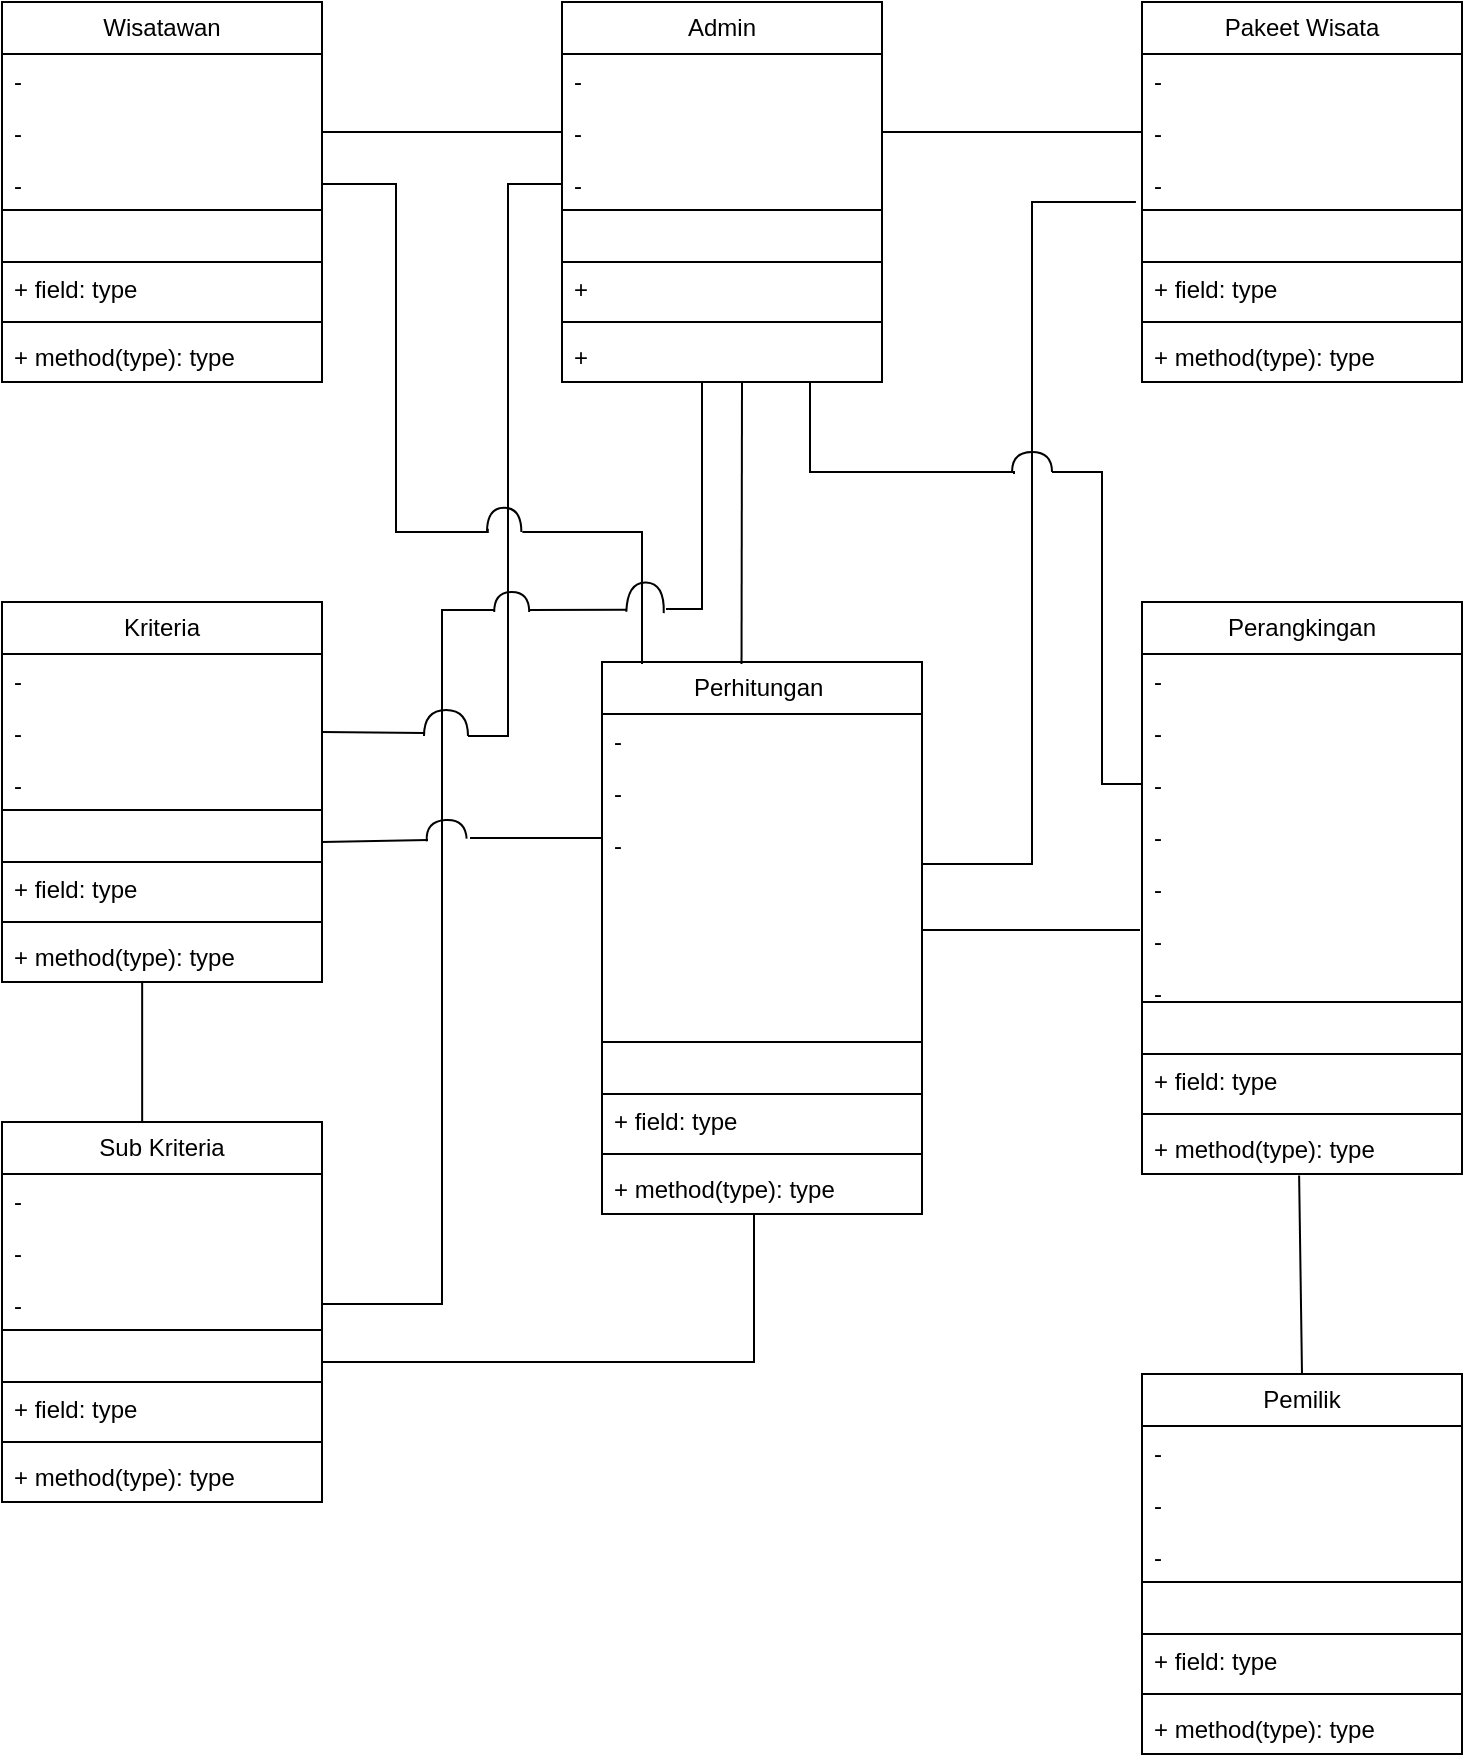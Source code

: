 <mxfile version="24.2.1" type="github">
  <diagram name="Halaman-1" id="COJZ1C6PaxnJSr1SIZYC">
    <mxGraphModel dx="880" dy="472" grid="1" gridSize="10" guides="1" tooltips="1" connect="1" arrows="1" fold="1" page="1" pageScale="1" pageWidth="827" pageHeight="1169" math="0" shadow="0">
      <root>
        <mxCell id="0" />
        <mxCell id="1" parent="0" />
        <mxCell id="jJOJ6vJoFz5dyqB57Cdo-1" value="Wisatawan" style="swimlane;fontStyle=0;childLayout=stackLayout;horizontal=1;startSize=26;fillColor=none;horizontalStack=0;resizeParent=1;resizeParentMax=0;resizeLast=0;collapsible=1;marginBottom=0;whiteSpace=wrap;html=1;" parent="1" vertex="1">
          <mxGeometry x="20" y="120" width="160" height="104" as="geometry" />
        </mxCell>
        <mxCell id="jJOJ6vJoFz5dyqB57Cdo-2" value="-&amp;nbsp;" style="text;strokeColor=none;fillColor=none;align=left;verticalAlign=top;spacingLeft=4;spacingRight=4;overflow=hidden;rotatable=0;points=[[0,0.5],[1,0.5]];portConstraint=eastwest;whiteSpace=wrap;html=1;" parent="jJOJ6vJoFz5dyqB57Cdo-1" vertex="1">
          <mxGeometry y="26" width="160" height="26" as="geometry" />
        </mxCell>
        <mxCell id="jJOJ6vJoFz5dyqB57Cdo-3" value="-" style="text;strokeColor=none;fillColor=none;align=left;verticalAlign=top;spacingLeft=4;spacingRight=4;overflow=hidden;rotatable=0;points=[[0,0.5],[1,0.5]];portConstraint=eastwest;whiteSpace=wrap;html=1;" parent="jJOJ6vJoFz5dyqB57Cdo-1" vertex="1">
          <mxGeometry y="52" width="160" height="26" as="geometry" />
        </mxCell>
        <mxCell id="jJOJ6vJoFz5dyqB57Cdo-4" value="-" style="text;strokeColor=none;fillColor=none;align=left;verticalAlign=top;spacingLeft=4;spacingRight=4;overflow=hidden;rotatable=0;points=[[0,0.5],[1,0.5]];portConstraint=eastwest;whiteSpace=wrap;html=1;" parent="jJOJ6vJoFz5dyqB57Cdo-1" vertex="1">
          <mxGeometry y="78" width="160" height="26" as="geometry" />
        </mxCell>
        <mxCell id="jJOJ6vJoFz5dyqB57Cdo-9" value="" style="swimlane;fontStyle=1;align=center;verticalAlign=top;childLayout=stackLayout;horizontal=1;startSize=26;horizontalStack=0;resizeParent=1;resizeParentMax=0;resizeLast=0;collapsible=1;marginBottom=0;whiteSpace=wrap;html=1;" parent="1" vertex="1">
          <mxGeometry x="20" y="224" width="160" height="86" as="geometry" />
        </mxCell>
        <mxCell id="jJOJ6vJoFz5dyqB57Cdo-10" value="+ field: type" style="text;strokeColor=none;fillColor=none;align=left;verticalAlign=top;spacingLeft=4;spacingRight=4;overflow=hidden;rotatable=0;points=[[0,0.5],[1,0.5]];portConstraint=eastwest;whiteSpace=wrap;html=1;" parent="jJOJ6vJoFz5dyqB57Cdo-9" vertex="1">
          <mxGeometry y="26" width="160" height="26" as="geometry" />
        </mxCell>
        <mxCell id="jJOJ6vJoFz5dyqB57Cdo-11" value="" style="line;strokeWidth=1;fillColor=none;align=left;verticalAlign=middle;spacingTop=-1;spacingLeft=3;spacingRight=3;rotatable=0;labelPosition=right;points=[];portConstraint=eastwest;strokeColor=inherit;" parent="jJOJ6vJoFz5dyqB57Cdo-9" vertex="1">
          <mxGeometry y="52" width="160" height="8" as="geometry" />
        </mxCell>
        <mxCell id="jJOJ6vJoFz5dyqB57Cdo-12" value="+ method(type): type" style="text;strokeColor=none;fillColor=none;align=left;verticalAlign=top;spacingLeft=4;spacingRight=4;overflow=hidden;rotatable=0;points=[[0,0.5],[1,0.5]];portConstraint=eastwest;whiteSpace=wrap;html=1;" parent="jJOJ6vJoFz5dyqB57Cdo-9" vertex="1">
          <mxGeometry y="60" width="160" height="26" as="geometry" />
        </mxCell>
        <mxCell id="jJOJ6vJoFz5dyqB57Cdo-14" value="Admin" style="swimlane;fontStyle=0;childLayout=stackLayout;horizontal=1;startSize=26;fillColor=none;horizontalStack=0;resizeParent=1;resizeParentMax=0;resizeLast=0;collapsible=1;marginBottom=0;whiteSpace=wrap;html=1;" parent="1" vertex="1">
          <mxGeometry x="300" y="120" width="160" height="104" as="geometry" />
        </mxCell>
        <mxCell id="jJOJ6vJoFz5dyqB57Cdo-15" value="-&amp;nbsp;" style="text;strokeColor=none;fillColor=none;align=left;verticalAlign=top;spacingLeft=4;spacingRight=4;overflow=hidden;rotatable=0;points=[[0,0.5],[1,0.5]];portConstraint=eastwest;whiteSpace=wrap;html=1;" parent="jJOJ6vJoFz5dyqB57Cdo-14" vertex="1">
          <mxGeometry y="26" width="160" height="26" as="geometry" />
        </mxCell>
        <mxCell id="jJOJ6vJoFz5dyqB57Cdo-16" value="-" style="text;strokeColor=none;fillColor=none;align=left;verticalAlign=top;spacingLeft=4;spacingRight=4;overflow=hidden;rotatable=0;points=[[0,0.5],[1,0.5]];portConstraint=eastwest;whiteSpace=wrap;html=1;" parent="jJOJ6vJoFz5dyqB57Cdo-14" vertex="1">
          <mxGeometry y="52" width="160" height="26" as="geometry" />
        </mxCell>
        <mxCell id="jJOJ6vJoFz5dyqB57Cdo-17" value="-" style="text;strokeColor=none;fillColor=none;align=left;verticalAlign=top;spacingLeft=4;spacingRight=4;overflow=hidden;rotatable=0;points=[[0,0.5],[1,0.5]];portConstraint=eastwest;whiteSpace=wrap;html=1;" parent="jJOJ6vJoFz5dyqB57Cdo-14" vertex="1">
          <mxGeometry y="78" width="160" height="26" as="geometry" />
        </mxCell>
        <mxCell id="jJOJ6vJoFz5dyqB57Cdo-18" value="" style="swimlane;fontStyle=1;align=center;verticalAlign=top;childLayout=stackLayout;horizontal=1;startSize=26;horizontalStack=0;resizeParent=1;resizeParentMax=0;resizeLast=0;collapsible=1;marginBottom=0;whiteSpace=wrap;html=1;" parent="1" vertex="1">
          <mxGeometry x="300" y="224" width="160" height="86" as="geometry" />
        </mxCell>
        <mxCell id="jJOJ6vJoFz5dyqB57Cdo-19" value="+&amp;nbsp;" style="text;strokeColor=none;fillColor=none;align=left;verticalAlign=top;spacingLeft=4;spacingRight=4;overflow=hidden;rotatable=0;points=[[0,0.5],[1,0.5]];portConstraint=eastwest;whiteSpace=wrap;html=1;" parent="jJOJ6vJoFz5dyqB57Cdo-18" vertex="1">
          <mxGeometry y="26" width="160" height="26" as="geometry" />
        </mxCell>
        <mxCell id="jJOJ6vJoFz5dyqB57Cdo-20" value="" style="line;strokeWidth=1;fillColor=none;align=left;verticalAlign=middle;spacingTop=-1;spacingLeft=3;spacingRight=3;rotatable=0;labelPosition=right;points=[];portConstraint=eastwest;strokeColor=inherit;" parent="jJOJ6vJoFz5dyqB57Cdo-18" vertex="1">
          <mxGeometry y="52" width="160" height="8" as="geometry" />
        </mxCell>
        <mxCell id="jJOJ6vJoFz5dyqB57Cdo-21" value="+&amp;nbsp;" style="text;strokeColor=none;fillColor=none;align=left;verticalAlign=top;spacingLeft=4;spacingRight=4;overflow=hidden;rotatable=0;points=[[0,0.5],[1,0.5]];portConstraint=eastwest;whiteSpace=wrap;html=1;" parent="jJOJ6vJoFz5dyqB57Cdo-18" vertex="1">
          <mxGeometry y="60" width="160" height="26" as="geometry" />
        </mxCell>
        <mxCell id="jJOJ6vJoFz5dyqB57Cdo-22" value="" style="endArrow=none;html=1;rounded=0;exitX=1;exitY=0.5;exitDx=0;exitDy=0;entryX=0;entryY=0.5;entryDx=0;entryDy=0;" parent="1" source="jJOJ6vJoFz5dyqB57Cdo-3" target="jJOJ6vJoFz5dyqB57Cdo-16" edge="1">
          <mxGeometry width="50" height="50" relative="1" as="geometry">
            <mxPoint x="390" y="270" as="sourcePoint" />
            <mxPoint x="440" y="220" as="targetPoint" />
          </mxGeometry>
        </mxCell>
        <mxCell id="jJOJ6vJoFz5dyqB57Cdo-23" value="Pakeet Wisata" style="swimlane;fontStyle=0;childLayout=stackLayout;horizontal=1;startSize=26;fillColor=none;horizontalStack=0;resizeParent=1;resizeParentMax=0;resizeLast=0;collapsible=1;marginBottom=0;whiteSpace=wrap;html=1;" parent="1" vertex="1">
          <mxGeometry x="590" y="120" width="160" height="104" as="geometry" />
        </mxCell>
        <mxCell id="jJOJ6vJoFz5dyqB57Cdo-24" value="-&amp;nbsp;" style="text;strokeColor=none;fillColor=none;align=left;verticalAlign=top;spacingLeft=4;spacingRight=4;overflow=hidden;rotatable=0;points=[[0,0.5],[1,0.5]];portConstraint=eastwest;whiteSpace=wrap;html=1;" parent="jJOJ6vJoFz5dyqB57Cdo-23" vertex="1">
          <mxGeometry y="26" width="160" height="26" as="geometry" />
        </mxCell>
        <mxCell id="jJOJ6vJoFz5dyqB57Cdo-25" value="-" style="text;strokeColor=none;fillColor=none;align=left;verticalAlign=top;spacingLeft=4;spacingRight=4;overflow=hidden;rotatable=0;points=[[0,0.5],[1,0.5]];portConstraint=eastwest;whiteSpace=wrap;html=1;" parent="jJOJ6vJoFz5dyqB57Cdo-23" vertex="1">
          <mxGeometry y="52" width="160" height="26" as="geometry" />
        </mxCell>
        <mxCell id="jJOJ6vJoFz5dyqB57Cdo-26" value="-" style="text;strokeColor=none;fillColor=none;align=left;verticalAlign=top;spacingLeft=4;spacingRight=4;overflow=hidden;rotatable=0;points=[[0,0.5],[1,0.5]];portConstraint=eastwest;whiteSpace=wrap;html=1;" parent="jJOJ6vJoFz5dyqB57Cdo-23" vertex="1">
          <mxGeometry y="78" width="160" height="26" as="geometry" />
        </mxCell>
        <mxCell id="jJOJ6vJoFz5dyqB57Cdo-28" value="" style="swimlane;fontStyle=1;align=center;verticalAlign=top;childLayout=stackLayout;horizontal=1;startSize=26;horizontalStack=0;resizeParent=1;resizeParentMax=0;resizeLast=0;collapsible=1;marginBottom=0;whiteSpace=wrap;html=1;" parent="1" vertex="1">
          <mxGeometry x="590" y="224" width="160" height="86" as="geometry" />
        </mxCell>
        <mxCell id="jJOJ6vJoFz5dyqB57Cdo-29" value="+ field: type" style="text;strokeColor=none;fillColor=none;align=left;verticalAlign=top;spacingLeft=4;spacingRight=4;overflow=hidden;rotatable=0;points=[[0,0.5],[1,0.5]];portConstraint=eastwest;whiteSpace=wrap;html=1;" parent="jJOJ6vJoFz5dyqB57Cdo-28" vertex="1">
          <mxGeometry y="26" width="160" height="26" as="geometry" />
        </mxCell>
        <mxCell id="jJOJ6vJoFz5dyqB57Cdo-30" value="" style="line;strokeWidth=1;fillColor=none;align=left;verticalAlign=middle;spacingTop=-1;spacingLeft=3;spacingRight=3;rotatable=0;labelPosition=right;points=[];portConstraint=eastwest;strokeColor=inherit;" parent="jJOJ6vJoFz5dyqB57Cdo-28" vertex="1">
          <mxGeometry y="52" width="160" height="8" as="geometry" />
        </mxCell>
        <mxCell id="jJOJ6vJoFz5dyqB57Cdo-31" value="+ method(type): type" style="text;strokeColor=none;fillColor=none;align=left;verticalAlign=top;spacingLeft=4;spacingRight=4;overflow=hidden;rotatable=0;points=[[0,0.5],[1,0.5]];portConstraint=eastwest;whiteSpace=wrap;html=1;" parent="jJOJ6vJoFz5dyqB57Cdo-28" vertex="1">
          <mxGeometry y="60" width="160" height="26" as="geometry" />
        </mxCell>
        <mxCell id="jJOJ6vJoFz5dyqB57Cdo-33" value="" style="endArrow=none;html=1;rounded=0;exitX=1;exitY=0.5;exitDx=0;exitDy=0;entryX=0;entryY=0.5;entryDx=0;entryDy=0;" parent="1" source="jJOJ6vJoFz5dyqB57Cdo-16" target="jJOJ6vJoFz5dyqB57Cdo-25" edge="1">
          <mxGeometry width="50" height="50" relative="1" as="geometry">
            <mxPoint x="190" y="195" as="sourcePoint" />
            <mxPoint x="280" y="195" as="targetPoint" />
          </mxGeometry>
        </mxCell>
        <mxCell id="jJOJ6vJoFz5dyqB57Cdo-34" value="Perangkingan" style="swimlane;fontStyle=0;childLayout=stackLayout;horizontal=1;startSize=26;fillColor=none;horizontalStack=0;resizeParent=1;resizeParentMax=0;resizeLast=0;collapsible=1;marginBottom=0;whiteSpace=wrap;html=1;" parent="1" vertex="1">
          <mxGeometry x="590" y="420" width="160" height="208" as="geometry" />
        </mxCell>
        <mxCell id="jJOJ6vJoFz5dyqB57Cdo-35" value="-&amp;nbsp;" style="text;strokeColor=none;fillColor=none;align=left;verticalAlign=top;spacingLeft=4;spacingRight=4;overflow=hidden;rotatable=0;points=[[0,0.5],[1,0.5]];portConstraint=eastwest;whiteSpace=wrap;html=1;" parent="jJOJ6vJoFz5dyqB57Cdo-34" vertex="1">
          <mxGeometry y="26" width="160" height="26" as="geometry" />
        </mxCell>
        <mxCell id="jJOJ6vJoFz5dyqB57Cdo-36" value="-" style="text;strokeColor=none;fillColor=none;align=left;verticalAlign=top;spacingLeft=4;spacingRight=4;overflow=hidden;rotatable=0;points=[[0,0.5],[1,0.5]];portConstraint=eastwest;whiteSpace=wrap;html=1;" parent="jJOJ6vJoFz5dyqB57Cdo-34" vertex="1">
          <mxGeometry y="52" width="160" height="26" as="geometry" />
        </mxCell>
        <mxCell id="jJOJ6vJoFz5dyqB57Cdo-96" value="-" style="text;strokeColor=none;fillColor=none;align=left;verticalAlign=top;spacingLeft=4;spacingRight=4;overflow=hidden;rotatable=0;points=[[0,0.5],[1,0.5]];portConstraint=eastwest;whiteSpace=wrap;html=1;" parent="jJOJ6vJoFz5dyqB57Cdo-34" vertex="1">
          <mxGeometry y="78" width="160" height="26" as="geometry" />
        </mxCell>
        <mxCell id="jJOJ6vJoFz5dyqB57Cdo-98" value="-" style="text;strokeColor=none;fillColor=none;align=left;verticalAlign=top;spacingLeft=4;spacingRight=4;overflow=hidden;rotatable=0;points=[[0,0.5],[1,0.5]];portConstraint=eastwest;whiteSpace=wrap;html=1;" parent="jJOJ6vJoFz5dyqB57Cdo-34" vertex="1">
          <mxGeometry y="104" width="160" height="26" as="geometry" />
        </mxCell>
        <mxCell id="jJOJ6vJoFz5dyqB57Cdo-99" value="-" style="text;strokeColor=none;fillColor=none;align=left;verticalAlign=top;spacingLeft=4;spacingRight=4;overflow=hidden;rotatable=0;points=[[0,0.5],[1,0.5]];portConstraint=eastwest;whiteSpace=wrap;html=1;" parent="jJOJ6vJoFz5dyqB57Cdo-34" vertex="1">
          <mxGeometry y="130" width="160" height="26" as="geometry" />
        </mxCell>
        <mxCell id="jJOJ6vJoFz5dyqB57Cdo-100" value="-" style="text;strokeColor=none;fillColor=none;align=left;verticalAlign=top;spacingLeft=4;spacingRight=4;overflow=hidden;rotatable=0;points=[[0,0.5],[1,0.5]];portConstraint=eastwest;whiteSpace=wrap;html=1;" parent="jJOJ6vJoFz5dyqB57Cdo-34" vertex="1">
          <mxGeometry y="156" width="160" height="26" as="geometry" />
        </mxCell>
        <mxCell id="jJOJ6vJoFz5dyqB57Cdo-37" value="-" style="text;strokeColor=none;fillColor=none;align=left;verticalAlign=top;spacingLeft=4;spacingRight=4;overflow=hidden;rotatable=0;points=[[0,0.5],[1,0.5]];portConstraint=eastwest;whiteSpace=wrap;html=1;" parent="jJOJ6vJoFz5dyqB57Cdo-34" vertex="1">
          <mxGeometry y="182" width="160" height="26" as="geometry" />
        </mxCell>
        <mxCell id="jJOJ6vJoFz5dyqB57Cdo-38" value="" style="swimlane;fontStyle=1;align=center;verticalAlign=top;childLayout=stackLayout;horizontal=1;startSize=26;horizontalStack=0;resizeParent=1;resizeParentMax=0;resizeLast=0;collapsible=1;marginBottom=0;whiteSpace=wrap;html=1;" parent="1" vertex="1">
          <mxGeometry x="590" y="620" width="160" height="86" as="geometry" />
        </mxCell>
        <mxCell id="jJOJ6vJoFz5dyqB57Cdo-39" value="+ field: type" style="text;strokeColor=none;fillColor=none;align=left;verticalAlign=top;spacingLeft=4;spacingRight=4;overflow=hidden;rotatable=0;points=[[0,0.5],[1,0.5]];portConstraint=eastwest;whiteSpace=wrap;html=1;" parent="jJOJ6vJoFz5dyqB57Cdo-38" vertex="1">
          <mxGeometry y="26" width="160" height="26" as="geometry" />
        </mxCell>
        <mxCell id="jJOJ6vJoFz5dyqB57Cdo-40" value="" style="line;strokeWidth=1;fillColor=none;align=left;verticalAlign=middle;spacingTop=-1;spacingLeft=3;spacingRight=3;rotatable=0;labelPosition=right;points=[];portConstraint=eastwest;strokeColor=inherit;" parent="jJOJ6vJoFz5dyqB57Cdo-38" vertex="1">
          <mxGeometry y="52" width="160" height="8" as="geometry" />
        </mxCell>
        <mxCell id="jJOJ6vJoFz5dyqB57Cdo-41" value="+ method(type): type" style="text;strokeColor=none;fillColor=none;align=left;verticalAlign=top;spacingLeft=4;spacingRight=4;overflow=hidden;rotatable=0;points=[[0,0.5],[1,0.5]];portConstraint=eastwest;whiteSpace=wrap;html=1;" parent="jJOJ6vJoFz5dyqB57Cdo-38" vertex="1">
          <mxGeometry y="60" width="160" height="26" as="geometry" />
        </mxCell>
        <mxCell id="jJOJ6vJoFz5dyqB57Cdo-42" value="Pemilik" style="swimlane;fontStyle=0;childLayout=stackLayout;horizontal=1;startSize=26;fillColor=none;horizontalStack=0;resizeParent=1;resizeParentMax=0;resizeLast=0;collapsible=1;marginBottom=0;whiteSpace=wrap;html=1;" parent="1" vertex="1">
          <mxGeometry x="590" y="806" width="160" height="104" as="geometry" />
        </mxCell>
        <mxCell id="jJOJ6vJoFz5dyqB57Cdo-43" value="-&amp;nbsp;" style="text;strokeColor=none;fillColor=none;align=left;verticalAlign=top;spacingLeft=4;spacingRight=4;overflow=hidden;rotatable=0;points=[[0,0.5],[1,0.5]];portConstraint=eastwest;whiteSpace=wrap;html=1;" parent="jJOJ6vJoFz5dyqB57Cdo-42" vertex="1">
          <mxGeometry y="26" width="160" height="26" as="geometry" />
        </mxCell>
        <mxCell id="jJOJ6vJoFz5dyqB57Cdo-44" value="-" style="text;strokeColor=none;fillColor=none;align=left;verticalAlign=top;spacingLeft=4;spacingRight=4;overflow=hidden;rotatable=0;points=[[0,0.5],[1,0.5]];portConstraint=eastwest;whiteSpace=wrap;html=1;" parent="jJOJ6vJoFz5dyqB57Cdo-42" vertex="1">
          <mxGeometry y="52" width="160" height="26" as="geometry" />
        </mxCell>
        <mxCell id="jJOJ6vJoFz5dyqB57Cdo-45" value="-" style="text;strokeColor=none;fillColor=none;align=left;verticalAlign=top;spacingLeft=4;spacingRight=4;overflow=hidden;rotatable=0;points=[[0,0.5],[1,0.5]];portConstraint=eastwest;whiteSpace=wrap;html=1;" parent="jJOJ6vJoFz5dyqB57Cdo-42" vertex="1">
          <mxGeometry y="78" width="160" height="26" as="geometry" />
        </mxCell>
        <mxCell id="jJOJ6vJoFz5dyqB57Cdo-46" value="" style="swimlane;fontStyle=1;align=center;verticalAlign=top;childLayout=stackLayout;horizontal=1;startSize=26;horizontalStack=0;resizeParent=1;resizeParentMax=0;resizeLast=0;collapsible=1;marginBottom=0;whiteSpace=wrap;html=1;" parent="1" vertex="1">
          <mxGeometry x="590" y="910" width="160" height="86" as="geometry" />
        </mxCell>
        <mxCell id="jJOJ6vJoFz5dyqB57Cdo-47" value="+ field: type" style="text;strokeColor=none;fillColor=none;align=left;verticalAlign=top;spacingLeft=4;spacingRight=4;overflow=hidden;rotatable=0;points=[[0,0.5],[1,0.5]];portConstraint=eastwest;whiteSpace=wrap;html=1;" parent="jJOJ6vJoFz5dyqB57Cdo-46" vertex="1">
          <mxGeometry y="26" width="160" height="26" as="geometry" />
        </mxCell>
        <mxCell id="jJOJ6vJoFz5dyqB57Cdo-48" value="" style="line;strokeWidth=1;fillColor=none;align=left;verticalAlign=middle;spacingTop=-1;spacingLeft=3;spacingRight=3;rotatable=0;labelPosition=right;points=[];portConstraint=eastwest;strokeColor=inherit;" parent="jJOJ6vJoFz5dyqB57Cdo-46" vertex="1">
          <mxGeometry y="52" width="160" height="8" as="geometry" />
        </mxCell>
        <mxCell id="jJOJ6vJoFz5dyqB57Cdo-49" value="+ method(type): type" style="text;strokeColor=none;fillColor=none;align=left;verticalAlign=top;spacingLeft=4;spacingRight=4;overflow=hidden;rotatable=0;points=[[0,0.5],[1,0.5]];portConstraint=eastwest;whiteSpace=wrap;html=1;" parent="jJOJ6vJoFz5dyqB57Cdo-46" vertex="1">
          <mxGeometry y="60" width="160" height="26" as="geometry" />
        </mxCell>
        <mxCell id="jJOJ6vJoFz5dyqB57Cdo-51" value="" style="endArrow=none;html=1;rounded=0;exitX=0.5;exitY=0;exitDx=0;exitDy=0;entryX=0.491;entryY=1.029;entryDx=0;entryDy=0;entryPerimeter=0;" parent="1" source="jJOJ6vJoFz5dyqB57Cdo-42" target="jJOJ6vJoFz5dyqB57Cdo-41" edge="1">
          <mxGeometry width="50" height="50" relative="1" as="geometry">
            <mxPoint x="390" y="700" as="sourcePoint" />
            <mxPoint x="670" y="670" as="targetPoint" />
          </mxGeometry>
        </mxCell>
        <mxCell id="jJOJ6vJoFz5dyqB57Cdo-52" value="Kriteria" style="swimlane;fontStyle=0;childLayout=stackLayout;horizontal=1;startSize=26;fillColor=none;horizontalStack=0;resizeParent=1;resizeParentMax=0;resizeLast=0;collapsible=1;marginBottom=0;whiteSpace=wrap;html=1;" parent="1" vertex="1">
          <mxGeometry x="20" y="420" width="160" height="104" as="geometry" />
        </mxCell>
        <mxCell id="jJOJ6vJoFz5dyqB57Cdo-53" value="-&amp;nbsp;" style="text;strokeColor=none;fillColor=none;align=left;verticalAlign=top;spacingLeft=4;spacingRight=4;overflow=hidden;rotatable=0;points=[[0,0.5],[1,0.5]];portConstraint=eastwest;whiteSpace=wrap;html=1;" parent="jJOJ6vJoFz5dyqB57Cdo-52" vertex="1">
          <mxGeometry y="26" width="160" height="26" as="geometry" />
        </mxCell>
        <mxCell id="jJOJ6vJoFz5dyqB57Cdo-54" value="-" style="text;strokeColor=none;fillColor=none;align=left;verticalAlign=top;spacingLeft=4;spacingRight=4;overflow=hidden;rotatable=0;points=[[0,0.5],[1,0.5]];portConstraint=eastwest;whiteSpace=wrap;html=1;" parent="jJOJ6vJoFz5dyqB57Cdo-52" vertex="1">
          <mxGeometry y="52" width="160" height="26" as="geometry" />
        </mxCell>
        <mxCell id="jJOJ6vJoFz5dyqB57Cdo-55" value="-" style="text;strokeColor=none;fillColor=none;align=left;verticalAlign=top;spacingLeft=4;spacingRight=4;overflow=hidden;rotatable=0;points=[[0,0.5],[1,0.5]];portConstraint=eastwest;whiteSpace=wrap;html=1;" parent="jJOJ6vJoFz5dyqB57Cdo-52" vertex="1">
          <mxGeometry y="78" width="160" height="26" as="geometry" />
        </mxCell>
        <mxCell id="jJOJ6vJoFz5dyqB57Cdo-56" value="" style="swimlane;fontStyle=1;align=center;verticalAlign=top;childLayout=stackLayout;horizontal=1;startSize=26;horizontalStack=0;resizeParent=1;resizeParentMax=0;resizeLast=0;collapsible=1;marginBottom=0;whiteSpace=wrap;html=1;" parent="1" vertex="1">
          <mxGeometry x="20" y="524" width="160" height="86" as="geometry" />
        </mxCell>
        <mxCell id="jJOJ6vJoFz5dyqB57Cdo-57" value="+ field: type" style="text;strokeColor=none;fillColor=none;align=left;verticalAlign=top;spacingLeft=4;spacingRight=4;overflow=hidden;rotatable=0;points=[[0,0.5],[1,0.5]];portConstraint=eastwest;whiteSpace=wrap;html=1;" parent="jJOJ6vJoFz5dyqB57Cdo-56" vertex="1">
          <mxGeometry y="26" width="160" height="26" as="geometry" />
        </mxCell>
        <mxCell id="jJOJ6vJoFz5dyqB57Cdo-58" value="" style="line;strokeWidth=1;fillColor=none;align=left;verticalAlign=middle;spacingTop=-1;spacingLeft=3;spacingRight=3;rotatable=0;labelPosition=right;points=[];portConstraint=eastwest;strokeColor=inherit;" parent="jJOJ6vJoFz5dyqB57Cdo-56" vertex="1">
          <mxGeometry y="52" width="160" height="8" as="geometry" />
        </mxCell>
        <mxCell id="jJOJ6vJoFz5dyqB57Cdo-59" value="+ method(type): type" style="text;strokeColor=none;fillColor=none;align=left;verticalAlign=top;spacingLeft=4;spacingRight=4;overflow=hidden;rotatable=0;points=[[0,0.5],[1,0.5]];portConstraint=eastwest;whiteSpace=wrap;html=1;" parent="jJOJ6vJoFz5dyqB57Cdo-56" vertex="1">
          <mxGeometry y="60" width="160" height="26" as="geometry" />
        </mxCell>
        <mxCell id="jJOJ6vJoFz5dyqB57Cdo-61" value="Sub Kriteria" style="swimlane;fontStyle=0;childLayout=stackLayout;horizontal=1;startSize=26;fillColor=none;horizontalStack=0;resizeParent=1;resizeParentMax=0;resizeLast=0;collapsible=1;marginBottom=0;whiteSpace=wrap;html=1;" parent="1" vertex="1">
          <mxGeometry x="20" y="680" width="160" height="104" as="geometry" />
        </mxCell>
        <mxCell id="jJOJ6vJoFz5dyqB57Cdo-62" value="-&amp;nbsp;" style="text;strokeColor=none;fillColor=none;align=left;verticalAlign=top;spacingLeft=4;spacingRight=4;overflow=hidden;rotatable=0;points=[[0,0.5],[1,0.5]];portConstraint=eastwest;whiteSpace=wrap;html=1;" parent="jJOJ6vJoFz5dyqB57Cdo-61" vertex="1">
          <mxGeometry y="26" width="160" height="26" as="geometry" />
        </mxCell>
        <mxCell id="jJOJ6vJoFz5dyqB57Cdo-63" value="-" style="text;strokeColor=none;fillColor=none;align=left;verticalAlign=top;spacingLeft=4;spacingRight=4;overflow=hidden;rotatable=0;points=[[0,0.5],[1,0.5]];portConstraint=eastwest;whiteSpace=wrap;html=1;" parent="jJOJ6vJoFz5dyqB57Cdo-61" vertex="1">
          <mxGeometry y="52" width="160" height="26" as="geometry" />
        </mxCell>
        <mxCell id="jJOJ6vJoFz5dyqB57Cdo-64" value="-" style="text;strokeColor=none;fillColor=none;align=left;verticalAlign=top;spacingLeft=4;spacingRight=4;overflow=hidden;rotatable=0;points=[[0,0.5],[1,0.5]];portConstraint=eastwest;whiteSpace=wrap;html=1;" parent="jJOJ6vJoFz5dyqB57Cdo-61" vertex="1">
          <mxGeometry y="78" width="160" height="26" as="geometry" />
        </mxCell>
        <mxCell id="jJOJ6vJoFz5dyqB57Cdo-65" value="" style="swimlane;fontStyle=1;align=center;verticalAlign=top;childLayout=stackLayout;horizontal=1;startSize=26;horizontalStack=0;resizeParent=1;resizeParentMax=0;resizeLast=0;collapsible=1;marginBottom=0;whiteSpace=wrap;html=1;" parent="1" vertex="1">
          <mxGeometry x="20" y="784" width="160" height="86" as="geometry" />
        </mxCell>
        <mxCell id="jJOJ6vJoFz5dyqB57Cdo-66" value="+ field: type" style="text;strokeColor=none;fillColor=none;align=left;verticalAlign=top;spacingLeft=4;spacingRight=4;overflow=hidden;rotatable=0;points=[[0,0.5],[1,0.5]];portConstraint=eastwest;whiteSpace=wrap;html=1;" parent="jJOJ6vJoFz5dyqB57Cdo-65" vertex="1">
          <mxGeometry y="26" width="160" height="26" as="geometry" />
        </mxCell>
        <mxCell id="jJOJ6vJoFz5dyqB57Cdo-67" value="" style="line;strokeWidth=1;fillColor=none;align=left;verticalAlign=middle;spacingTop=-1;spacingLeft=3;spacingRight=3;rotatable=0;labelPosition=right;points=[];portConstraint=eastwest;strokeColor=inherit;" parent="jJOJ6vJoFz5dyqB57Cdo-65" vertex="1">
          <mxGeometry y="52" width="160" height="8" as="geometry" />
        </mxCell>
        <mxCell id="jJOJ6vJoFz5dyqB57Cdo-68" value="+ method(type): type" style="text;strokeColor=none;fillColor=none;align=left;verticalAlign=top;spacingLeft=4;spacingRight=4;overflow=hidden;rotatable=0;points=[[0,0.5],[1,0.5]];portConstraint=eastwest;whiteSpace=wrap;html=1;" parent="jJOJ6vJoFz5dyqB57Cdo-65" vertex="1">
          <mxGeometry y="60" width="160" height="26" as="geometry" />
        </mxCell>
        <mxCell id="jJOJ6vJoFz5dyqB57Cdo-69" value="" style="endArrow=none;html=1;rounded=0;entryX=0.438;entryY=1;entryDx=0;entryDy=0;entryPerimeter=0;exitX=0.438;exitY=0;exitDx=0;exitDy=0;exitPerimeter=0;" parent="1" source="jJOJ6vJoFz5dyqB57Cdo-61" target="jJOJ6vJoFz5dyqB57Cdo-59" edge="1">
          <mxGeometry width="50" height="50" relative="1" as="geometry">
            <mxPoint x="390" y="840" as="sourcePoint" />
            <mxPoint x="440" y="790" as="targetPoint" />
          </mxGeometry>
        </mxCell>
        <mxCell id="jJOJ6vJoFz5dyqB57Cdo-70" value="Perhitungan&amp;nbsp;" style="swimlane;fontStyle=0;childLayout=stackLayout;horizontal=1;startSize=26;fillColor=none;horizontalStack=0;resizeParent=1;resizeParentMax=0;resizeLast=0;collapsible=1;marginBottom=0;whiteSpace=wrap;html=1;" parent="1" vertex="1">
          <mxGeometry x="320" y="450" width="160" height="190" as="geometry" />
        </mxCell>
        <mxCell id="jJOJ6vJoFz5dyqB57Cdo-71" value="-&amp;nbsp;" style="text;strokeColor=none;fillColor=none;align=left;verticalAlign=top;spacingLeft=4;spacingRight=4;overflow=hidden;rotatable=0;points=[[0,0.5],[1,0.5]];portConstraint=eastwest;whiteSpace=wrap;html=1;" parent="jJOJ6vJoFz5dyqB57Cdo-70" vertex="1">
          <mxGeometry y="26" width="160" height="26" as="geometry" />
        </mxCell>
        <mxCell id="jJOJ6vJoFz5dyqB57Cdo-72" value="-" style="text;strokeColor=none;fillColor=none;align=left;verticalAlign=top;spacingLeft=4;spacingRight=4;overflow=hidden;rotatable=0;points=[[0,0.5],[1,0.5]];portConstraint=eastwest;whiteSpace=wrap;html=1;" parent="jJOJ6vJoFz5dyqB57Cdo-70" vertex="1">
          <mxGeometry y="52" width="160" height="26" as="geometry" />
        </mxCell>
        <mxCell id="jJOJ6vJoFz5dyqB57Cdo-73" value="-" style="text;strokeColor=none;fillColor=none;align=left;verticalAlign=top;spacingLeft=4;spacingRight=4;overflow=hidden;rotatable=0;points=[[0,0.5],[1,0.5]];portConstraint=eastwest;whiteSpace=wrap;html=1;" parent="jJOJ6vJoFz5dyqB57Cdo-70" vertex="1">
          <mxGeometry y="78" width="160" height="112" as="geometry" />
        </mxCell>
        <mxCell id="jJOJ6vJoFz5dyqB57Cdo-74" value="" style="swimlane;fontStyle=1;align=center;verticalAlign=top;childLayout=stackLayout;horizontal=1;startSize=26;horizontalStack=0;resizeParent=1;resizeParentMax=0;resizeLast=0;collapsible=1;marginBottom=0;whiteSpace=wrap;html=1;" parent="1" vertex="1">
          <mxGeometry x="320" y="640" width="160" height="86" as="geometry" />
        </mxCell>
        <mxCell id="jJOJ6vJoFz5dyqB57Cdo-75" value="+ field: type" style="text;strokeColor=none;fillColor=none;align=left;verticalAlign=top;spacingLeft=4;spacingRight=4;overflow=hidden;rotatable=0;points=[[0,0.5],[1,0.5]];portConstraint=eastwest;whiteSpace=wrap;html=1;" parent="jJOJ6vJoFz5dyqB57Cdo-74" vertex="1">
          <mxGeometry y="26" width="160" height="26" as="geometry" />
        </mxCell>
        <mxCell id="jJOJ6vJoFz5dyqB57Cdo-76" value="" style="line;strokeWidth=1;fillColor=none;align=left;verticalAlign=middle;spacingTop=-1;spacingLeft=3;spacingRight=3;rotatable=0;labelPosition=right;points=[];portConstraint=eastwest;strokeColor=inherit;" parent="jJOJ6vJoFz5dyqB57Cdo-74" vertex="1">
          <mxGeometry y="52" width="160" height="8" as="geometry" />
        </mxCell>
        <mxCell id="jJOJ6vJoFz5dyqB57Cdo-77" value="+ method(type): type" style="text;strokeColor=none;fillColor=none;align=left;verticalAlign=top;spacingLeft=4;spacingRight=4;overflow=hidden;rotatable=0;points=[[0,0.5],[1,0.5]];portConstraint=eastwest;whiteSpace=wrap;html=1;" parent="jJOJ6vJoFz5dyqB57Cdo-74" vertex="1">
          <mxGeometry y="60" width="160" height="26" as="geometry" />
        </mxCell>
        <mxCell id="jJOJ6vJoFz5dyqB57Cdo-79" value="" style="endArrow=none;html=1;rounded=0;edgeStyle=orthogonalEdgeStyle;elbow=vertical;entryX=0.463;entryY=1;entryDx=0;entryDy=0;entryPerimeter=0;" parent="1" target="jJOJ6vJoFz5dyqB57Cdo-77" edge="1">
          <mxGeometry width="50" height="50" relative="1" as="geometry">
            <mxPoint x="180" y="800" as="sourcePoint" />
            <mxPoint x="396" y="760" as="targetPoint" />
            <Array as="points">
              <mxPoint x="396" y="800" />
              <mxPoint x="396" y="726" />
            </Array>
          </mxGeometry>
        </mxCell>
        <mxCell id="jJOJ6vJoFz5dyqB57Cdo-80" value="" style="endArrow=none;html=1;rounded=0;exitX=1;exitY=0.5;exitDx=0;exitDy=0;entryX=0.118;entryY=0;entryDx=0;entryDy=0;entryPerimeter=0;" parent="1" source="jJOJ6vJoFz5dyqB57Cdo-54" target="jJOJ6vJoFz5dyqB57Cdo-92" edge="1">
          <mxGeometry width="50" height="50" relative="1" as="geometry">
            <mxPoint x="110" y="700" as="sourcePoint" />
            <mxPoint x="220" y="485" as="targetPoint" />
          </mxGeometry>
        </mxCell>
        <mxCell id="jJOJ6vJoFz5dyqB57Cdo-87" value="" style="shape=requiredInterface;html=1;verticalLabelPosition=bottom;sketch=0;rotation=-90;" parent="1" vertex="1">
          <mxGeometry x="265.05" y="370.36" width="12.1" height="17.18" as="geometry" />
        </mxCell>
        <mxCell id="jJOJ6vJoFz5dyqB57Cdo-90" value="" style="endArrow=none;html=1;rounded=0;exitX=1;exitY=0.5;exitDx=0;exitDy=0;edgeStyle=orthogonalEdgeStyle;entryX=0.133;entryY=0.022;entryDx=0;entryDy=0;entryPerimeter=0;" parent="1" source="jJOJ6vJoFz5dyqB57Cdo-4" target="jJOJ6vJoFz5dyqB57Cdo-87" edge="1">
          <mxGeometry width="50" height="50" relative="1" as="geometry">
            <mxPoint x="390" y="450" as="sourcePoint" />
            <mxPoint x="250" y="380" as="targetPoint" />
            <Array as="points">
              <mxPoint x="217" y="211" />
              <mxPoint x="217" y="385" />
              <mxPoint x="263" y="385" />
            </Array>
          </mxGeometry>
        </mxCell>
        <mxCell id="jJOJ6vJoFz5dyqB57Cdo-91" value="" style="endArrow=none;html=1;rounded=0;exitX=0;exitY=1.029;exitDx=0;exitDy=0;exitPerimeter=0;edgeStyle=orthogonalEdgeStyle;entryX=0.131;entryY=0.005;entryDx=0;entryDy=0;entryPerimeter=0;" parent="1" source="jJOJ6vJoFz5dyqB57Cdo-87" target="jJOJ6vJoFz5dyqB57Cdo-70" edge="1">
          <mxGeometry width="50" height="50" relative="1" as="geometry">
            <mxPoint x="390" y="450" as="sourcePoint" />
            <mxPoint x="340" y="440" as="targetPoint" />
            <Array as="points">
              <mxPoint x="340" y="385" />
            </Array>
          </mxGeometry>
        </mxCell>
        <mxCell id="jJOJ6vJoFz5dyqB57Cdo-92" value="" style="shape=requiredInterface;html=1;verticalLabelPosition=bottom;sketch=0;rotation=-90;" parent="1" vertex="1">
          <mxGeometry x="235.5" y="469.5" width="13" height="22" as="geometry" />
        </mxCell>
        <mxCell id="jJOJ6vJoFz5dyqB57Cdo-97" value="" style="endArrow=none;html=1;rounded=0;exitX=1;exitY=0.5;exitDx=0;exitDy=0;" parent="1" source="jJOJ6vJoFz5dyqB57Cdo-73" edge="1">
          <mxGeometry width="50" height="50" relative="1" as="geometry">
            <mxPoint x="390" y="630" as="sourcePoint" />
            <mxPoint x="589" y="584" as="targetPoint" />
          </mxGeometry>
        </mxCell>
        <mxCell id="jJOJ6vJoFz5dyqB57Cdo-102" value="" style="endArrow=none;html=1;rounded=0;exitX=0.436;exitY=0.005;exitDx=0;exitDy=0;exitPerimeter=0;" parent="1" source="jJOJ6vJoFz5dyqB57Cdo-70" edge="1">
          <mxGeometry width="50" height="50" relative="1" as="geometry">
            <mxPoint x="390" y="520" as="sourcePoint" />
            <mxPoint x="390" y="310" as="targetPoint" />
          </mxGeometry>
        </mxCell>
        <mxCell id="0v3h37GV9COKSgfoPo0K-1" value="" style="endArrow=none;html=1;rounded=0;exitX=1;exitY=0.5;exitDx=0;exitDy=0;entryX=0.1;entryY=0;entryDx=0;entryDy=0;entryPerimeter=0;edgeStyle=orthogonalEdgeStyle;" edge="1" parent="1" source="jJOJ6vJoFz5dyqB57Cdo-64" target="0v3h37GV9COKSgfoPo0K-2">
          <mxGeometry width="50" height="50" relative="1" as="geometry">
            <mxPoint x="390" y="670" as="sourcePoint" />
            <mxPoint x="240" y="580" as="targetPoint" />
            <Array as="points">
              <mxPoint x="240" y="771" />
              <mxPoint x="240" y="424" />
            </Array>
          </mxGeometry>
        </mxCell>
        <mxCell id="0v3h37GV9COKSgfoPo0K-12" value="" style="endArrow=none;html=1;rounded=0;exitX=0.1;exitY=1;exitDx=0;exitDy=0;exitPerimeter=0;entryX=0.065;entryY=0.007;entryDx=0;entryDy=0;entryPerimeter=0;" edge="1" parent="1" source="0v3h37GV9COKSgfoPo0K-2" target="0v3h37GV9COKSgfoPo0K-13">
          <mxGeometry width="50" height="50" relative="1" as="geometry">
            <mxPoint x="390" y="470" as="sourcePoint" />
            <mxPoint x="300" y="444" as="targetPoint" />
          </mxGeometry>
        </mxCell>
        <mxCell id="0v3h37GV9COKSgfoPo0K-13" value="" style="shape=requiredInterface;html=1;verticalLabelPosition=bottom;sketch=0;rotation=-88;" vertex="1" parent="1">
          <mxGeometry x="334.28" y="408.38" width="15" height="18.71" as="geometry" />
        </mxCell>
        <mxCell id="0v3h37GV9COKSgfoPo0K-2" value="" style="shape=requiredInterface;html=1;verticalLabelPosition=bottom;sketch=0;rotation=-90;" vertex="1" parent="1">
          <mxGeometry x="269.85" y="411.25" width="10" height="17.5" as="geometry" />
        </mxCell>
        <mxCell id="0v3h37GV9COKSgfoPo0K-17" value="" style="endArrow=none;html=1;rounded=0;exitX=0.139;exitY=1.057;exitDx=0;exitDy=0;exitPerimeter=0;edgeStyle=orthogonalEdgeStyle;" edge="1" parent="1" source="0v3h37GV9COKSgfoPo0K-13">
          <mxGeometry width="50" height="50" relative="1" as="geometry">
            <mxPoint x="390" y="370" as="sourcePoint" />
            <mxPoint x="355" y="310" as="targetPoint" />
            <Array as="points">
              <mxPoint x="370" y="424" />
              <mxPoint x="370" y="310" />
            </Array>
          </mxGeometry>
        </mxCell>
        <mxCell id="0v3h37GV9COKSgfoPo0K-19" value="" style="endArrow=none;html=1;rounded=0;exitX=0;exitY=1;exitDx=0;exitDy=0;exitPerimeter=0;entryX=0;entryY=0.5;entryDx=0;entryDy=0;edgeStyle=orthogonalEdgeStyle;" edge="1" parent="1" source="jJOJ6vJoFz5dyqB57Cdo-92" target="jJOJ6vJoFz5dyqB57Cdo-17">
          <mxGeometry width="50" height="50" relative="1" as="geometry">
            <mxPoint x="390" y="470" as="sourcePoint" />
            <mxPoint x="440" y="420" as="targetPoint" />
            <Array as="points">
              <mxPoint x="273" y="487" />
              <mxPoint x="273" y="211" />
            </Array>
          </mxGeometry>
        </mxCell>
        <mxCell id="0v3h37GV9COKSgfoPo0K-21" value="" style="shape=requiredInterface;html=1;verticalLabelPosition=bottom;sketch=0;rotation=-94;" vertex="1" parent="1">
          <mxGeometry x="237" y="524" width="10" height="20" as="geometry" />
        </mxCell>
        <mxCell id="0v3h37GV9COKSgfoPo0K-22" value="" style="endArrow=none;html=1;rounded=0;entryX=0.064;entryY=0.034;entryDx=0;entryDy=0;entryPerimeter=0;" edge="1" parent="1" target="0v3h37GV9COKSgfoPo0K-21">
          <mxGeometry width="50" height="50" relative="1" as="geometry">
            <mxPoint x="180" y="540" as="sourcePoint" />
            <mxPoint x="440" y="520" as="targetPoint" />
          </mxGeometry>
        </mxCell>
        <mxCell id="0v3h37GV9COKSgfoPo0K-25" value="" style="endArrow=none;html=1;rounded=0;exitX=0.017;exitY=1.085;exitDx=0;exitDy=0;exitPerimeter=0;" edge="1" parent="1" source="0v3h37GV9COKSgfoPo0K-21">
          <mxGeometry width="50" height="50" relative="1" as="geometry">
            <mxPoint x="257" y="538" as="sourcePoint" />
            <mxPoint x="320" y="538" as="targetPoint" />
          </mxGeometry>
        </mxCell>
        <mxCell id="0v3h37GV9COKSgfoPo0K-29" value="" style="endArrow=none;html=1;rounded=0;entryX=0.775;entryY=1;entryDx=0;entryDy=0;entryPerimeter=0;exitX=-0.1;exitY=0.05;exitDx=0;exitDy=0;exitPerimeter=0;edgeStyle=orthogonalEdgeStyle;" edge="1" parent="1" source="0v3h37GV9COKSgfoPo0K-27" target="jJOJ6vJoFz5dyqB57Cdo-21">
          <mxGeometry width="50" height="50" relative="1" as="geometry">
            <mxPoint x="390" y="370" as="sourcePoint" />
            <mxPoint x="440" y="320" as="targetPoint" />
            <Array as="points">
              <mxPoint x="526" y="355" />
              <mxPoint x="424" y="355" />
            </Array>
          </mxGeometry>
        </mxCell>
        <mxCell id="0v3h37GV9COKSgfoPo0K-27" value="" style="shape=requiredInterface;html=1;verticalLabelPosition=bottom;sketch=0;rotation=-90;" vertex="1" parent="1">
          <mxGeometry x="530" y="340" width="10" height="20" as="geometry" />
        </mxCell>
        <mxCell id="0v3h37GV9COKSgfoPo0K-32" value="" style="endArrow=none;html=1;rounded=0;entryX=0;entryY=1;entryDx=0;entryDy=0;entryPerimeter=0;exitX=0;exitY=0.5;exitDx=0;exitDy=0;edgeStyle=orthogonalEdgeStyle;" edge="1" parent="1" source="jJOJ6vJoFz5dyqB57Cdo-96" target="0v3h37GV9COKSgfoPo0K-27">
          <mxGeometry width="50" height="50" relative="1" as="geometry">
            <mxPoint x="390" y="370" as="sourcePoint" />
            <mxPoint x="440" y="320" as="targetPoint" />
            <Array as="points">
              <mxPoint x="570" y="511" />
              <mxPoint x="570" y="355" />
            </Array>
          </mxGeometry>
        </mxCell>
        <mxCell id="0v3h37GV9COKSgfoPo0K-33" value="" style="endArrow=none;html=1;rounded=0;exitX=1;exitY=0.205;exitDx=0;exitDy=0;exitPerimeter=0;entryX=-0.019;entryY=0.846;entryDx=0;entryDy=0;entryPerimeter=0;edgeStyle=orthogonalEdgeStyle;" edge="1" parent="1" source="jJOJ6vJoFz5dyqB57Cdo-73" target="jJOJ6vJoFz5dyqB57Cdo-26">
          <mxGeometry width="50" height="50" relative="1" as="geometry">
            <mxPoint x="390" y="470" as="sourcePoint" />
            <mxPoint x="440" y="420" as="targetPoint" />
          </mxGeometry>
        </mxCell>
      </root>
    </mxGraphModel>
  </diagram>
</mxfile>
